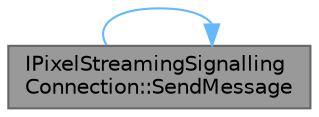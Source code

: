 digraph "IPixelStreamingSignallingConnection::SendMessage"
{
 // INTERACTIVE_SVG=YES
 // LATEX_PDF_SIZE
  bgcolor="transparent";
  edge [fontname=Helvetica,fontsize=10,labelfontname=Helvetica,labelfontsize=10];
  node [fontname=Helvetica,fontsize=10,shape=box,height=0.2,width=0.4];
  rankdir="LR";
  Node1 [id="Node000001",label="IPixelStreamingSignalling\lConnection::SendMessage",height=0.2,width=0.4,color="gray40", fillcolor="grey60", style="filled", fontcolor="black",tooltip="Send a message to the signalling server."];
  Node1 -> Node1 [id="edge1_Node000001_Node000001",color="steelblue1",style="solid",tooltip=" "];
}
